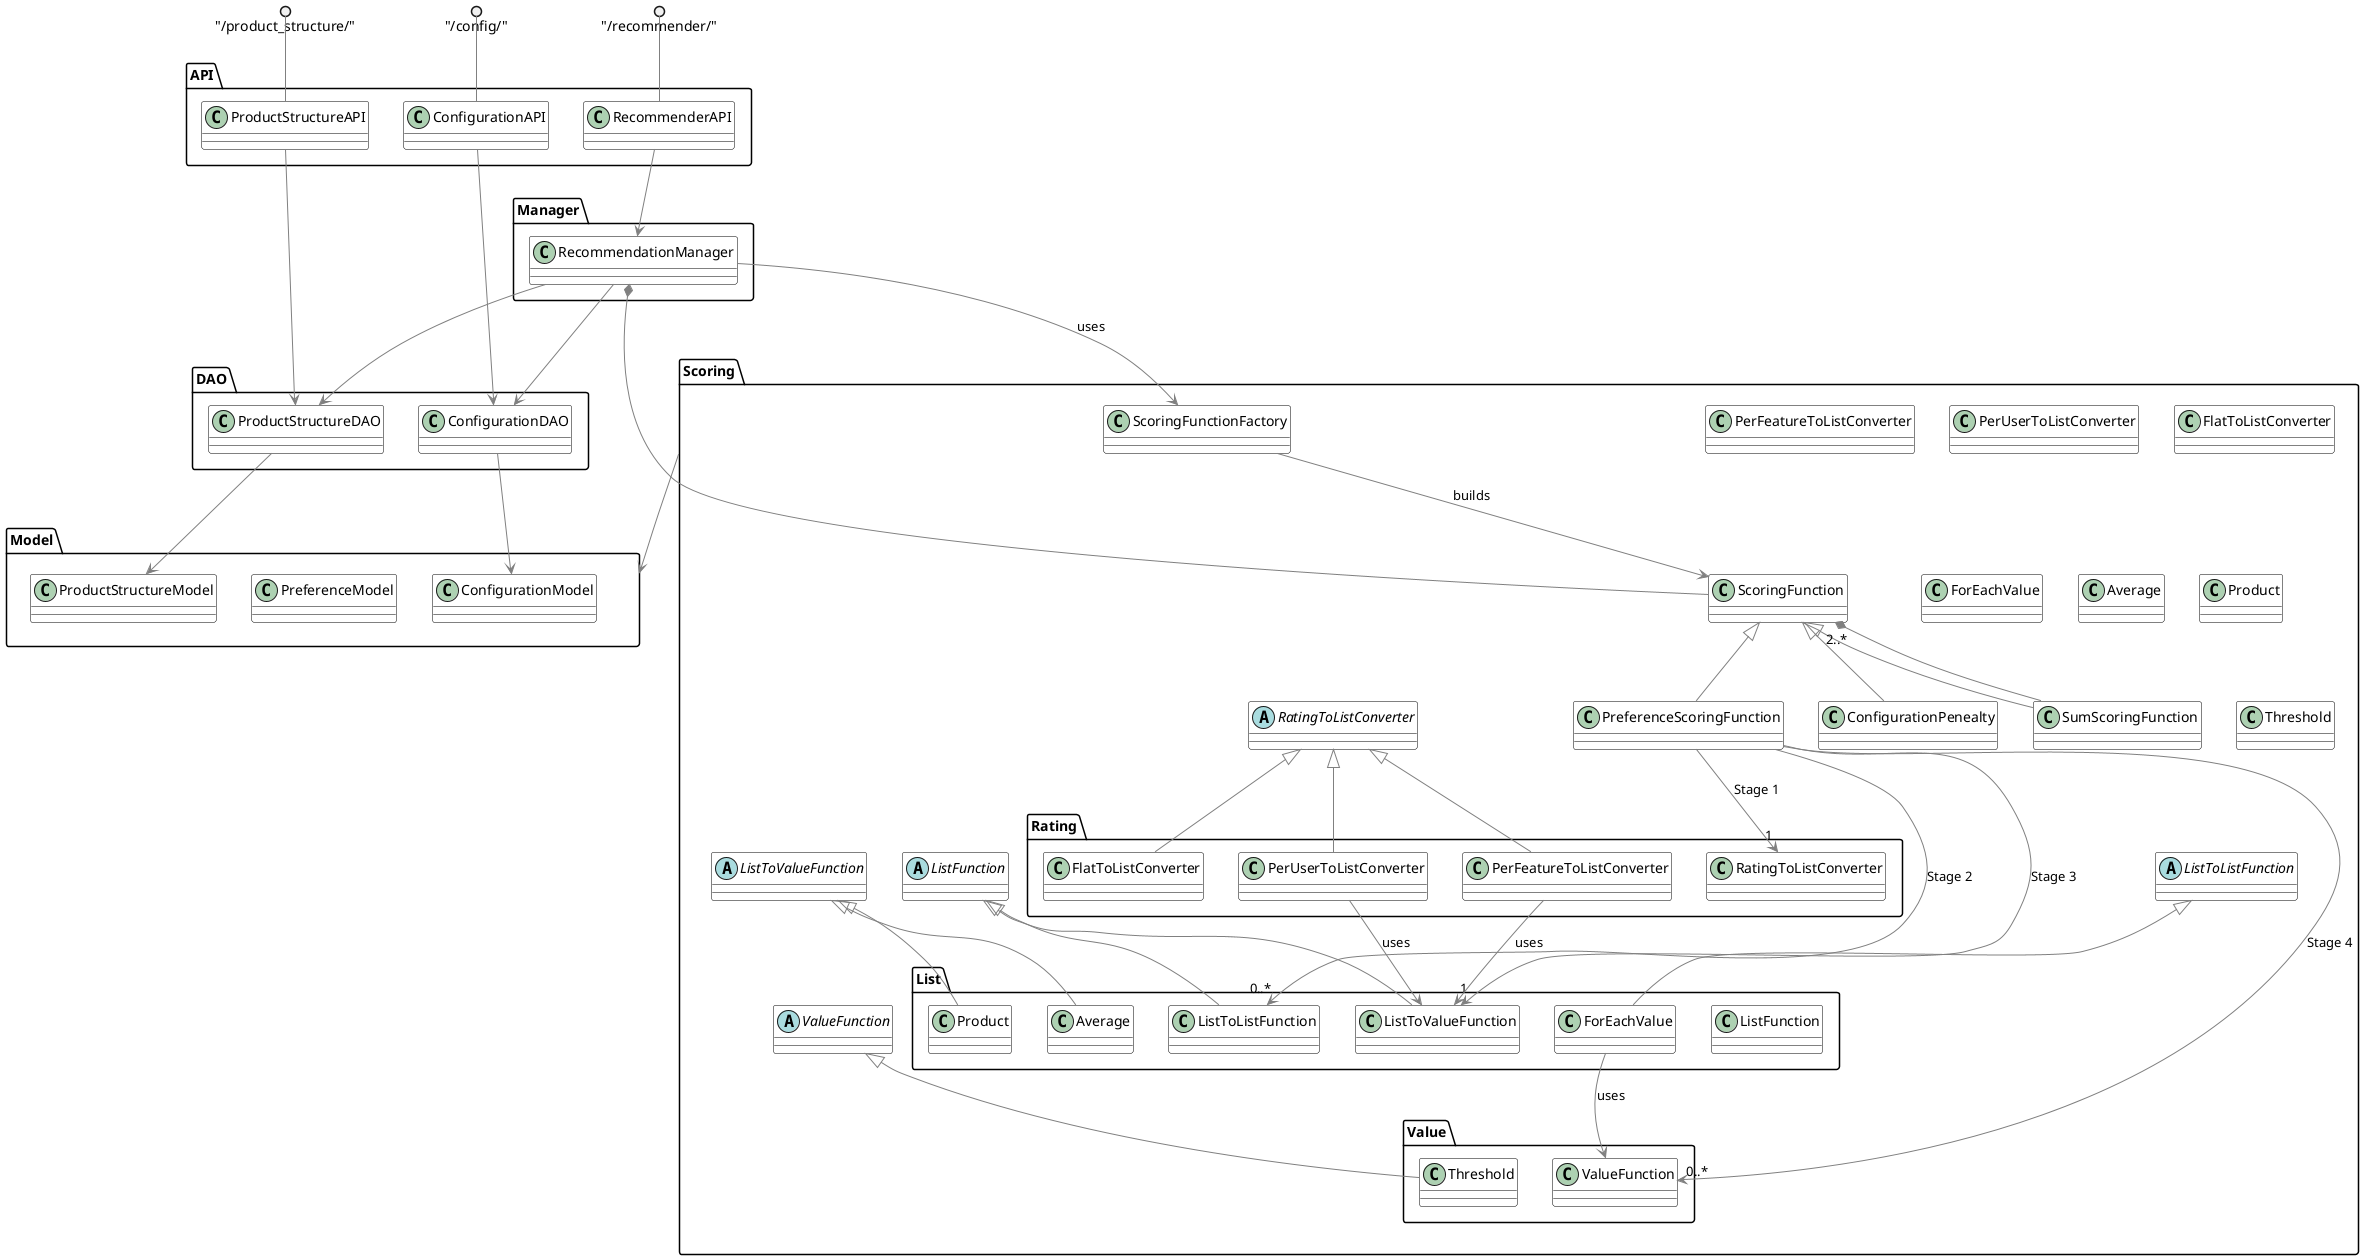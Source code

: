 @startuml

skinparam class {
	BackgroundColor White
	ArrowColor Grey
	BorderColor Black
}
skinparam shadowing false

package API {
    class ConfigurationAPI
    class RecommenderAPI
    class ProductStructureAPI
}
"/config/" ()-- ConfigurationAPI
"/recommender/" ()-- RecommenderAPI
"/product_structure/" ()-- ProductStructureAPI

package Manager {
    class RecommendationManager
}

package Model{
    class ConfigurationModel
    class PreferenceModel
    class ProductStructureModel
}

package DAO {
    class ConfigurationDAO
    class ProductStructureDAO
}

package Scoring {  
    
    

    package List {
        class ListFunction
        class ListToListFunction
        class ListToValueFunction
        class Average
        class Product
        class ForEachValue
    }

    package Value {
        class ValueFunction
        class Threshold
    }

    package Rating {
        class RatingToListConverter
        class FlatToListConverter
        class PerUserToListConverter
        class PerFeatureToListConverter
    }

    class ScoringFunctionFactory{

    }
    ScoringFunctionFactory --> ScoringFunction : builds


    PreferenceScoringFunction --> "1" RatingToListConverter : Stage 1
    PreferenceScoringFunction --> "0..*" ListToListFunction : Stage 2
    PreferenceScoringFunction --> "1" ListToValueFunction : Stage 3
    PreferenceScoringFunction --> "0..*" ValueFunction : Stage 4

    ScoringFunction <|-- PreferenceScoringFunction
    class PreferenceScoringFunction{

    }
    ScoringFunction <|-- ConfigurationPenealty
    class ConfigurationPenealty{

    }
    ScoringFunction <|-- SumScoringFunction
    SumScoringFunction --* "2..*" ScoringFunction
    class SumScoringFunction{

    }

    abstract class RatingToListConverter {

    }

    RatingToListConverter <|-- PerFeatureToListConverter
    PerFeatureToListConverter --> ListToValueFunction :uses
    class PerFeatureToListConverter {

    }
    RatingToListConverter <|-- PerUserToListConverter
    PerUserToListConverter --> ListToValueFunction :uses
    class PerUserToListConverter {

    }
    RatingToListConverter <|-- FlatToListConverter
    class FlatToListConverter {

    }
 
    abstract class ListFunction {

    }

    ListFunction <|-- ListToListFunction
    abstract class ListToListFunction {

    }

    ListToListFunction <|-- ForEachValue
    ForEachValue --> ValueFunction:uses
    class ForEachValue {

    }


    ListFunction <|-- ListToValueFunction
    abstract class ListToValueFunction {
        
    }

    ListToValueFunction <|-- Average
    class Average {
        
    }
    ListToValueFunction <|-- Product
    class Product {

    }

    abstract class ValueFunction{

    }

    ValueFunction <|-- Threshold
    class Threshold {
        
    }
}

RecommendationManager *-- ScoringFunction

ConfigurationAPI --> ConfigurationDAO
ProductStructureAPI --> ProductStructureDAO
RecommenderAPI --> RecommendationManager

RecommendationManager --> ProductStructureDAO
RecommendationManager --> ConfigurationDAO
RecommendationManager --> ScoringFunctionFactory :uses


ConfigurationDAO --> ConfigurationModel
ProductStructureDAO --> ProductStructureModel

Scoring --> Model

@enduml